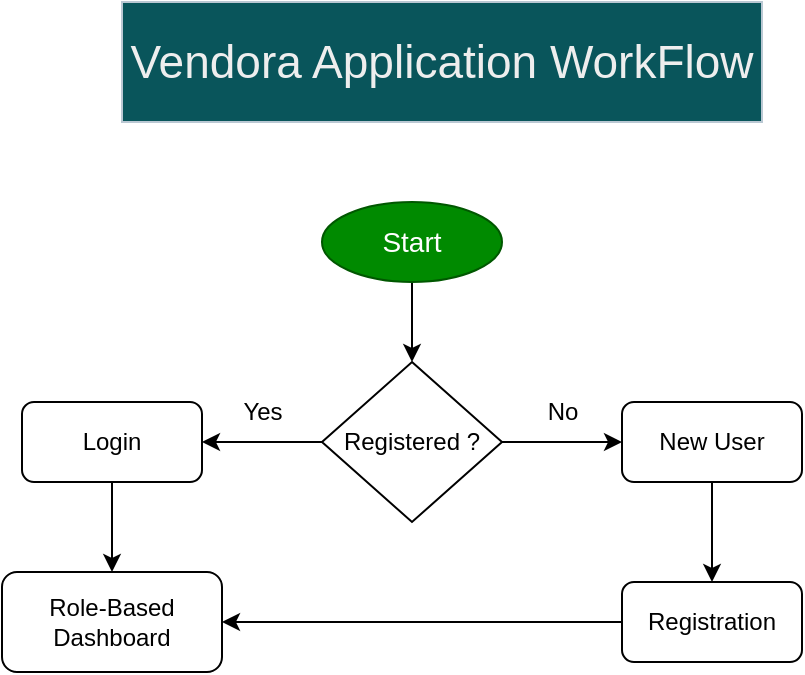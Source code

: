 <mxfile version="24.9.2">
  <diagram id="C5RBs43oDa-KdzZeNtuy" name="Page-1">
    <mxGraphModel dx="1059" dy="549" grid="1" gridSize="10" guides="1" tooltips="1" connect="1" arrows="1" fold="1" page="1" pageScale="1" pageWidth="827" pageHeight="1169" math="0" shadow="0">
      <root>
        <mxCell id="WIyWlLk6GJQsqaUBKTNV-0" />
        <mxCell id="WIyWlLk6GJQsqaUBKTNV-1" parent="WIyWlLk6GJQsqaUBKTNV-0" />
        <mxCell id="H0ZH2b96q6sk3cJOSCIK-0" value="&lt;font style=&quot;font-size: 23px;&quot;&gt;Vendora Application WorkFlow&lt;/font&gt;" style="rounded=0;whiteSpace=wrap;html=1;labelBackgroundColor=none;fillColor=#09555B;strokeColor=#BAC8D3;fontColor=#EEEEEE;" parent="WIyWlLk6GJQsqaUBKTNV-1" vertex="1">
          <mxGeometry x="240" y="10" width="320" height="60" as="geometry" />
        </mxCell>
        <mxCell id="k7PWy4P7F-KXpjFMV805-2" style="edgeStyle=orthogonalEdgeStyle;rounded=0;orthogonalLoop=1;jettySize=auto;html=1;exitX=0.5;exitY=1;exitDx=0;exitDy=0;entryX=0.5;entryY=0;entryDx=0;entryDy=0;" parent="WIyWlLk6GJQsqaUBKTNV-1" source="k7PWy4P7F-KXpjFMV805-0" target="k7PWy4P7F-KXpjFMV805-1" edge="1">
          <mxGeometry relative="1" as="geometry" />
        </mxCell>
        <mxCell id="k7PWy4P7F-KXpjFMV805-0" value="&lt;font style=&quot;font-size: 14px;&quot;&gt;Start&lt;/font&gt;" style="ellipse;whiteSpace=wrap;html=1;fillColor=#008a00;strokeColor=#005700;fontColor=#ffffff;" parent="WIyWlLk6GJQsqaUBKTNV-1" vertex="1">
          <mxGeometry x="340" y="110" width="90" height="40" as="geometry" />
        </mxCell>
        <mxCell id="k7PWy4P7F-KXpjFMV805-5" style="edgeStyle=orthogonalEdgeStyle;rounded=0;orthogonalLoop=1;jettySize=auto;html=1;exitX=0;exitY=0.5;exitDx=0;exitDy=0;entryX=1;entryY=0.5;entryDx=0;entryDy=0;" parent="WIyWlLk6GJQsqaUBKTNV-1" source="k7PWy4P7F-KXpjFMV805-1" target="k7PWy4P7F-KXpjFMV805-3" edge="1">
          <mxGeometry relative="1" as="geometry" />
        </mxCell>
        <mxCell id="k7PWy4P7F-KXpjFMV805-6" style="edgeStyle=orthogonalEdgeStyle;rounded=0;orthogonalLoop=1;jettySize=auto;html=1;exitX=1;exitY=0.5;exitDx=0;exitDy=0;entryX=0;entryY=0.5;entryDx=0;entryDy=0;" parent="WIyWlLk6GJQsqaUBKTNV-1" source="k7PWy4P7F-KXpjFMV805-1" target="k7PWy4P7F-KXpjFMV805-4" edge="1">
          <mxGeometry relative="1" as="geometry" />
        </mxCell>
        <mxCell id="k7PWy4P7F-KXpjFMV805-1" value="Registered ?" style="rhombus;whiteSpace=wrap;html=1;" parent="WIyWlLk6GJQsqaUBKTNV-1" vertex="1">
          <mxGeometry x="340" y="190" width="90" height="80" as="geometry" />
        </mxCell>
        <mxCell id="mg_qh-bY2OpJn6G6VID9-0" style="edgeStyle=orthogonalEdgeStyle;rounded=0;orthogonalLoop=1;jettySize=auto;html=1;exitX=0.5;exitY=1;exitDx=0;exitDy=0;entryX=0.5;entryY=0;entryDx=0;entryDy=0;" edge="1" parent="WIyWlLk6GJQsqaUBKTNV-1" source="k7PWy4P7F-KXpjFMV805-3" target="k7PWy4P7F-KXpjFMV805-12">
          <mxGeometry relative="1" as="geometry" />
        </mxCell>
        <mxCell id="k7PWy4P7F-KXpjFMV805-3" value="Login" style="rounded=1;whiteSpace=wrap;html=1;" parent="WIyWlLk6GJQsqaUBKTNV-1" vertex="1">
          <mxGeometry x="190" y="210" width="90" height="40" as="geometry" />
        </mxCell>
        <mxCell id="k7PWy4P7F-KXpjFMV805-11" style="edgeStyle=orthogonalEdgeStyle;rounded=0;orthogonalLoop=1;jettySize=auto;html=1;exitX=0.5;exitY=1;exitDx=0;exitDy=0;entryX=0.5;entryY=0;entryDx=0;entryDy=0;" parent="WIyWlLk6GJQsqaUBKTNV-1" source="k7PWy4P7F-KXpjFMV805-4" target="k7PWy4P7F-KXpjFMV805-10" edge="1">
          <mxGeometry relative="1" as="geometry" />
        </mxCell>
        <mxCell id="k7PWy4P7F-KXpjFMV805-4" value="New User" style="rounded=1;whiteSpace=wrap;html=1;" parent="WIyWlLk6GJQsqaUBKTNV-1" vertex="1">
          <mxGeometry x="490" y="210" width="90" height="40" as="geometry" />
        </mxCell>
        <mxCell id="k7PWy4P7F-KXpjFMV805-7" value="Yes" style="text;html=1;align=center;verticalAlign=middle;resizable=0;points=[];autosize=1;strokeColor=none;fillColor=none;" parent="WIyWlLk6GJQsqaUBKTNV-1" vertex="1">
          <mxGeometry x="290" y="200" width="40" height="30" as="geometry" />
        </mxCell>
        <mxCell id="k7PWy4P7F-KXpjFMV805-9" value="No" style="text;html=1;align=center;verticalAlign=middle;resizable=0;points=[];autosize=1;strokeColor=none;fillColor=none;" parent="WIyWlLk6GJQsqaUBKTNV-1" vertex="1">
          <mxGeometry x="440" y="200" width="40" height="30" as="geometry" />
        </mxCell>
        <mxCell id="mg_qh-bY2OpJn6G6VID9-1" style="edgeStyle=orthogonalEdgeStyle;rounded=0;orthogonalLoop=1;jettySize=auto;html=1;entryX=1;entryY=0.5;entryDx=0;entryDy=0;" edge="1" parent="WIyWlLk6GJQsqaUBKTNV-1" source="k7PWy4P7F-KXpjFMV805-10" target="k7PWy4P7F-KXpjFMV805-12">
          <mxGeometry relative="1" as="geometry" />
        </mxCell>
        <mxCell id="k7PWy4P7F-KXpjFMV805-10" value="Registration" style="rounded=1;whiteSpace=wrap;html=1;" parent="WIyWlLk6GJQsqaUBKTNV-1" vertex="1">
          <mxGeometry x="490" y="300" width="90" height="40" as="geometry" />
        </mxCell>
        <mxCell id="k7PWy4P7F-KXpjFMV805-12" value="Role-Based Dashboard" style="rounded=1;whiteSpace=wrap;html=1;" parent="WIyWlLk6GJQsqaUBKTNV-1" vertex="1">
          <mxGeometry x="180" y="295" width="110" height="50" as="geometry" />
        </mxCell>
      </root>
    </mxGraphModel>
  </diagram>
</mxfile>
